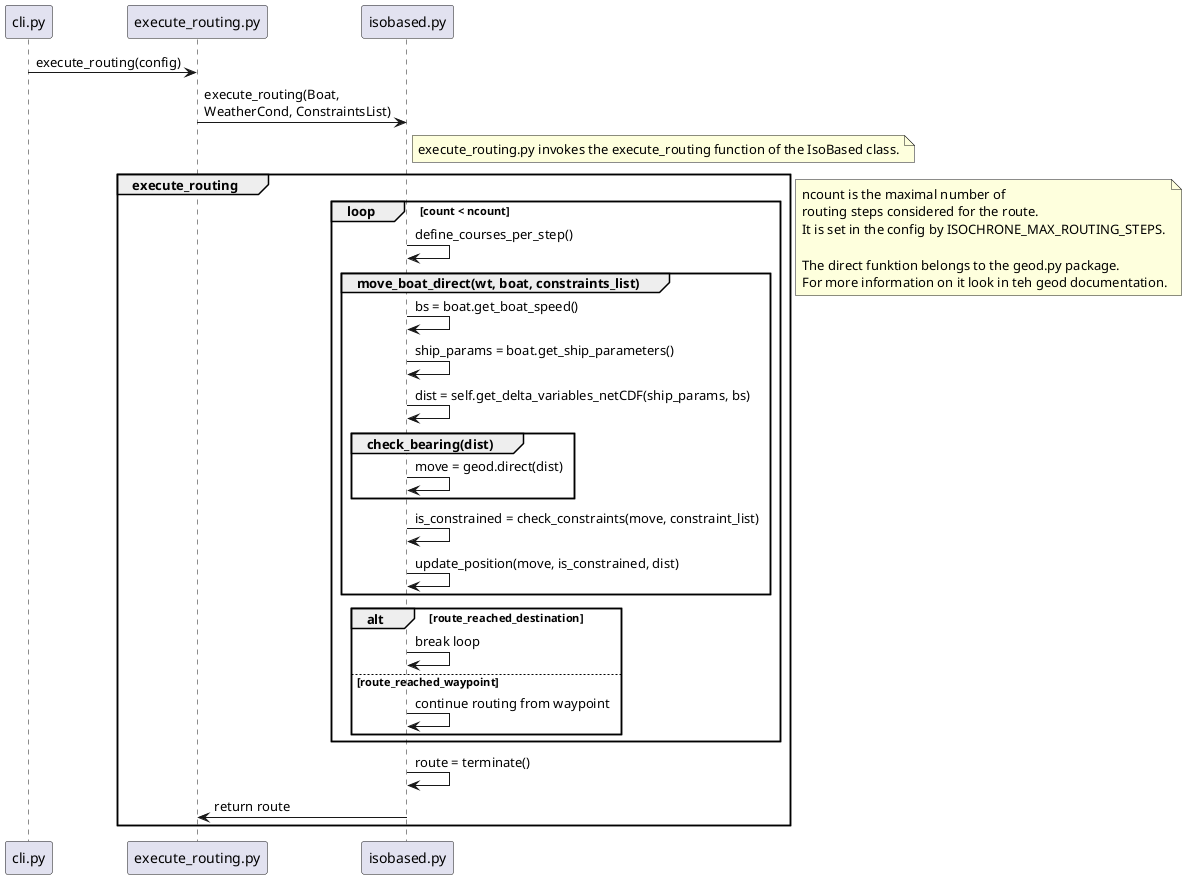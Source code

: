 @startuml sequence diagram WRT IsoBased
cli.py -> execute_routing.py : execute_routing(config)
execute_routing.py -> isobased.py: execute_routing(Boat,\nWeatherCond, ConstraintsList)
note right of isobased.py
    execute_routing.py invokes the execute_routing function of the IsoBased class.
end note
group execute_routing
    loop count < ncount
    isobased.py -> isobased.py : define_courses_per_step()
    group move_boat_direct(wt, boat, constraints_list)
        isobased.py -> isobased.py : bs = boat.get_boat_speed()
        isobased.py -> isobased.py : ship_params = boat.get_ship_parameters()
        isobased.py -> isobased.py : dist = self.get_delta_variables_netCDF(ship_params, bs)
        group check_bearing(dist)
         isobased.py -> isobased.py : move = geod.direct(dist)
        end
        isobased.py -> isobased.py : is_constrained = check_constraints(move, constraint_list)
        isobased.py -> isobased.py : update_position(move, is_constrained, dist)
    end
        alt route_reached_destination
        isobased.py -> isobased.py : break loop
        else route_reached_waypoint
        isobased.py -> isobased.py : continue routing from waypoint
        end
    end
isobased.py -> isobased.py : route = terminate()
isobased.py -> execute_routing.py: return route
end
note right 
    ncount is the maximal number of 
    routing steps considered for the route.
    It is set in the config by ISOCHRONE_MAX_ROUTING_STEPS.

    The direct funktion belongs to the geod.py package. 
    For more information on it look in teh geod documentation.
end note

@enduml